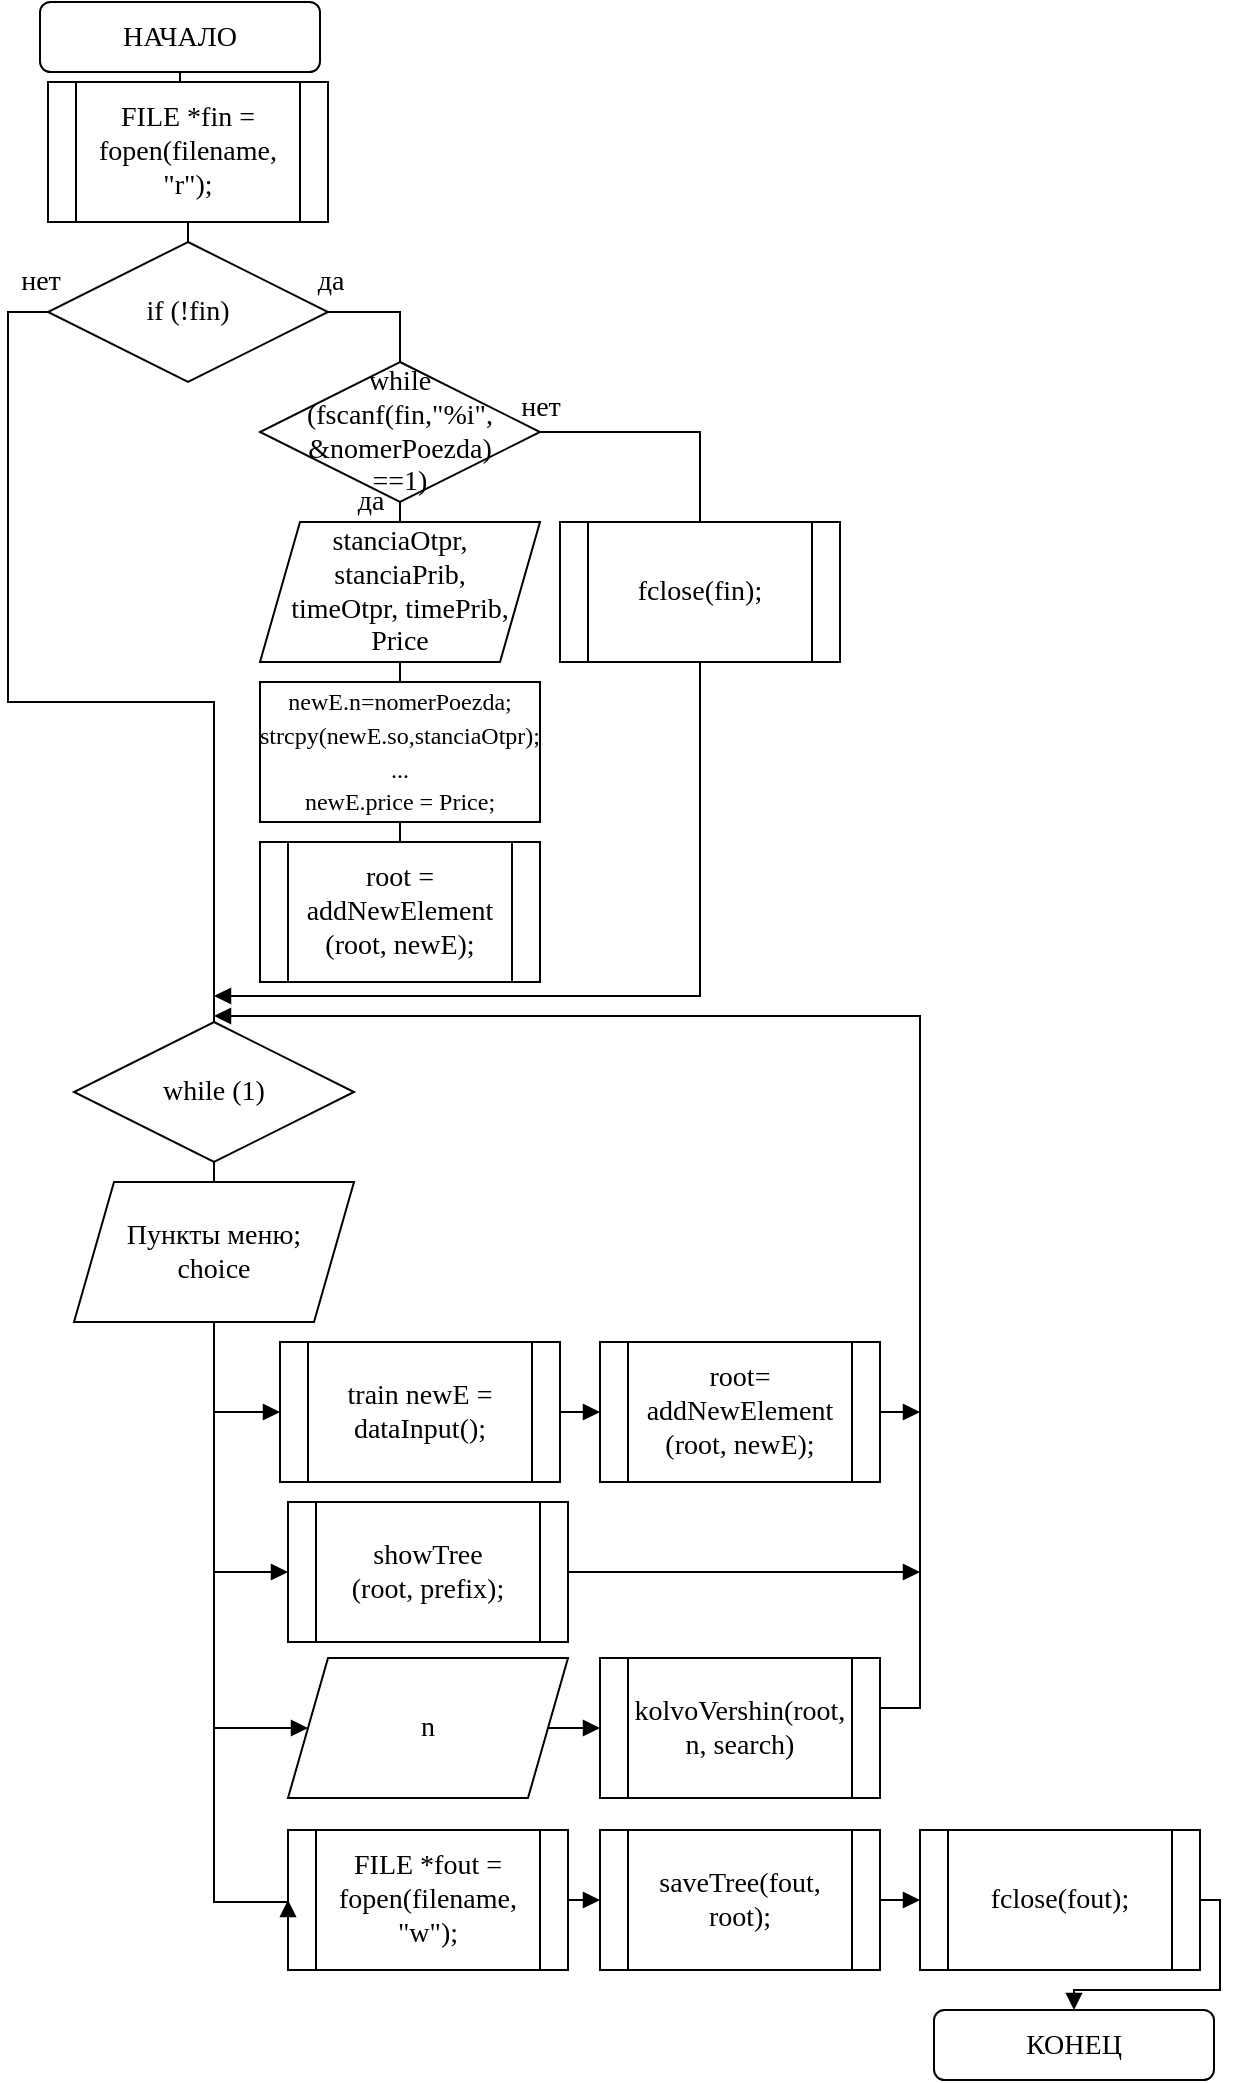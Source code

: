 <mxfile version="13.9.9" type="device" pages="6"><diagram id="_Uew57KhF8f0ZgPh-qmK" name="main"><mxGraphModel dx="966" dy="1267" grid="1" gridSize="10" guides="1" tooltips="1" connect="1" arrows="1" fold="1" page="1" pageScale="1" pageWidth="827" pageHeight="1169" math="0" shadow="0"><root><mxCell id="0"/><mxCell id="1" parent="0"/><mxCell id="KPZBaIItF2tod3OMDit7-35" style="edgeStyle=orthogonalEdgeStyle;rounded=0;orthogonalLoop=1;jettySize=auto;html=1;exitX=0.5;exitY=1;exitDx=0;exitDy=0;endArrow=none;endFill=0;" edge="1" parent="1" source="KPZBaIItF2tod3OMDit7-2" target="KPZBaIItF2tod3OMDit7-34"><mxGeometry relative="1" as="geometry"/></mxCell><mxCell id="KPZBaIItF2tod3OMDit7-2" value="&lt;span style=&quot;font-family: &amp;#34;times new roman&amp;#34; ; font-size: 14px&quot;&gt;НАЧАЛО&lt;/span&gt;" style="rounded=1;whiteSpace=wrap;html=1;" vertex="1" parent="1"><mxGeometry x="200" y="10" width="140" height="35" as="geometry"/></mxCell><mxCell id="KPZBaIItF2tod3OMDit7-3" style="edgeStyle=orthogonalEdgeStyle;rounded=0;orthogonalLoop=1;jettySize=auto;html=1;exitX=0.5;exitY=1;exitDx=0;exitDy=0;entryX=0.5;entryY=0;entryDx=0;entryDy=0;endArrow=none;endFill=0;" edge="1" parent="1" source="KPZBaIItF2tod3OMDit7-4" target="KPZBaIItF2tod3OMDit7-6"><mxGeometry relative="1" as="geometry"/></mxCell><mxCell id="KPZBaIItF2tod3OMDit7-4" value="while (1)" style="rhombus;whiteSpace=wrap;html=1;strokeWidth=1;fontFamily=Times New Roman;fontSize=14;" vertex="1" parent="1"><mxGeometry x="217" y="520" width="140" height="70" as="geometry"/></mxCell><mxCell id="KPZBaIItF2tod3OMDit7-5" style="edgeStyle=orthogonalEdgeStyle;rounded=0;orthogonalLoop=1;jettySize=auto;html=1;exitX=0.5;exitY=1;exitDx=0;exitDy=0;endArrow=none;endFill=0;" edge="1" parent="1" source="KPZBaIItF2tod3OMDit7-6"><mxGeometry relative="1" as="geometry"><mxPoint x="287" y="951" as="targetPoint"/></mxGeometry></mxCell><mxCell id="KPZBaIItF2tod3OMDit7-6" value="Пункты меню;&lt;br&gt;choice" style="shape=parallelogram;perimeter=parallelogramPerimeter;whiteSpace=wrap;html=1;fixedSize=1;strokeWidth=1;fontFamily=Times New Roman;fontSize=14;" vertex="1" parent="1"><mxGeometry x="217" y="600" width="140" height="70" as="geometry"/></mxCell><mxCell id="KPZBaIItF2tod3OMDit7-7" style="edgeStyle=orthogonalEdgeStyle;rounded=0;orthogonalLoop=1;jettySize=auto;html=1;exitX=0;exitY=0.5;exitDx=0;exitDy=0;endArrow=none;endFill=0;startArrow=block;startFill=1;" edge="1" parent="1" source="KPZBaIItF2tod3OMDit7-9"><mxGeometry relative="1" as="geometry"><mxPoint x="287" y="705" as="targetPoint"/><Array as="points"><mxPoint x="287" y="715"/></Array></mxGeometry></mxCell><mxCell id="KPZBaIItF2tod3OMDit7-78" style="edgeStyle=orthogonalEdgeStyle;rounded=0;orthogonalLoop=1;jettySize=auto;html=1;exitX=1;exitY=0.5;exitDx=0;exitDy=0;endArrow=block;endFill=1;" edge="1" parent="1" source="KPZBaIItF2tod3OMDit7-9"><mxGeometry relative="1" as="geometry"><mxPoint x="480" y="714.857" as="targetPoint"/></mxGeometry></mxCell><mxCell id="KPZBaIItF2tod3OMDit7-9" value="train newE = dataInput();" style="shape=process;whiteSpace=wrap;html=1;backgroundOutline=1;strokeWidth=1;fontFamily=Times New Roman;fontSize=14;" vertex="1" parent="1"><mxGeometry x="320.0" y="680" width="140" height="70" as="geometry"/></mxCell><mxCell id="KPZBaIItF2tod3OMDit7-10" style="edgeStyle=orthogonalEdgeStyle;rounded=0;orthogonalLoop=1;jettySize=auto;html=1;exitX=0;exitY=0.5;exitDx=0;exitDy=0;startArrow=block;startFill=1;endArrow=none;endFill=0;" edge="1" parent="1" source="KPZBaIItF2tod3OMDit7-12"><mxGeometry relative="1" as="geometry"><mxPoint x="287" y="785" as="targetPoint"/></mxGeometry></mxCell><mxCell id="KPZBaIItF2tod3OMDit7-91" style="edgeStyle=orthogonalEdgeStyle;rounded=0;orthogonalLoop=1;jettySize=auto;html=1;exitX=1;exitY=0.5;exitDx=0;exitDy=0;endArrow=block;endFill=1;" edge="1" parent="1" source="KPZBaIItF2tod3OMDit7-12"><mxGeometry relative="1" as="geometry"><mxPoint x="640" y="795" as="targetPoint"/></mxGeometry></mxCell><mxCell id="KPZBaIItF2tod3OMDit7-12" value="showTree&lt;br&gt;(root, prefix);" style="shape=process;whiteSpace=wrap;html=1;backgroundOutline=1;strokeWidth=1;fontFamily=Times New Roman;fontSize=14;" vertex="1" parent="1"><mxGeometry x="324.0" y="760" width="140" height="70" as="geometry"/></mxCell><mxCell id="KPZBaIItF2tod3OMDit7-90" style="edgeStyle=orthogonalEdgeStyle;rounded=0;orthogonalLoop=1;jettySize=auto;html=1;exitX=1;exitY=0.5;exitDx=0;exitDy=0;endArrow=block;endFill=1;" edge="1" parent="1" source="KPZBaIItF2tod3OMDit7-15"><mxGeometry relative="1" as="geometry"><mxPoint x="287" y="517" as="targetPoint"/><Array as="points"><mxPoint x="620" y="863"/><mxPoint x="640" y="863"/><mxPoint x="640" y="517"/></Array></mxGeometry></mxCell><mxCell id="KPZBaIItF2tod3OMDit7-15" value="kolvoVershin(root, n, search)" style="shape=process;whiteSpace=wrap;html=1;backgroundOutline=1;strokeWidth=1;fontFamily=Times New Roman;fontSize=14;" vertex="1" parent="1"><mxGeometry x="480.0" y="838" width="140" height="70" as="geometry"/></mxCell><mxCell id="KPZBaIItF2tod3OMDit7-85" style="edgeStyle=orthogonalEdgeStyle;rounded=0;orthogonalLoop=1;jettySize=auto;html=1;exitX=1;exitY=0.5;exitDx=0;exitDy=0;entryX=0;entryY=0.5;entryDx=0;entryDy=0;endArrow=block;endFill=1;" edge="1" parent="1" source="KPZBaIItF2tod3OMDit7-32" target="KPZBaIItF2tod3OMDit7-84"><mxGeometry relative="1" as="geometry"/></mxCell><mxCell id="KPZBaIItF2tod3OMDit7-32" value="FILE *fout = fopen(filename, &quot;w&quot;);" style="shape=process;whiteSpace=wrap;html=1;backgroundOutline=1;strokeWidth=1;fontFamily=Times New Roman;fontSize=14;" vertex="1" parent="1"><mxGeometry x="324.0" y="924" width="140" height="70" as="geometry"/></mxCell><mxCell id="KPZBaIItF2tod3OMDit7-33" style="edgeStyle=orthogonalEdgeStyle;rounded=0;orthogonalLoop=1;jettySize=auto;html=1;exitX=0;exitY=0.5;exitDx=0;exitDy=0;endArrow=none;endFill=0;startArrow=block;startFill=1;" edge="1" parent="1" source="KPZBaIItF2tod3OMDit7-32"><mxGeometry relative="1" as="geometry"><mxPoint x="287" y="946.75" as="targetPoint"/><mxPoint x="361" y="951.25" as="sourcePoint"/><Array as="points"><mxPoint x="324" y="960"/><mxPoint x="287" y="960"/></Array></mxGeometry></mxCell><mxCell id="KPZBaIItF2tod3OMDit7-37" style="edgeStyle=orthogonalEdgeStyle;rounded=0;orthogonalLoop=1;jettySize=auto;html=1;exitX=0.5;exitY=1;exitDx=0;exitDy=0;entryX=0.5;entryY=0;entryDx=0;entryDy=0;endArrow=none;endFill=0;" edge="1" parent="1" source="KPZBaIItF2tod3OMDit7-34" target="KPZBaIItF2tod3OMDit7-36"><mxGeometry relative="1" as="geometry"/></mxCell><mxCell id="KPZBaIItF2tod3OMDit7-34" value="FILE *fin = fopen(filename, &quot;r&quot;);" style="shape=process;whiteSpace=wrap;html=1;backgroundOutline=1;strokeWidth=1;fontFamily=Times New Roman;fontSize=14;" vertex="1" parent="1"><mxGeometry x="204.0" y="50" width="140" height="70" as="geometry"/></mxCell><mxCell id="KPZBaIItF2tod3OMDit7-65" style="edgeStyle=orthogonalEdgeStyle;rounded=0;orthogonalLoop=1;jettySize=auto;html=1;exitX=1;exitY=0.5;exitDx=0;exitDy=0;entryX=0.5;entryY=0;entryDx=0;entryDy=0;endArrow=none;endFill=0;" edge="1" parent="1" source="KPZBaIItF2tod3OMDit7-36" target="KPZBaIItF2tod3OMDit7-42"><mxGeometry relative="1" as="geometry"/></mxCell><mxCell id="KPZBaIItF2tod3OMDit7-68" style="edgeStyle=orthogonalEdgeStyle;rounded=0;orthogonalLoop=1;jettySize=auto;html=1;exitX=0;exitY=0.5;exitDx=0;exitDy=0;endArrow=none;endFill=0;entryX=0.5;entryY=0;entryDx=0;entryDy=0;" edge="1" parent="1" source="KPZBaIItF2tod3OMDit7-36" target="KPZBaIItF2tod3OMDit7-4"><mxGeometry relative="1" as="geometry"><mxPoint x="290" y="240" as="targetPoint"/></mxGeometry></mxCell><mxCell id="KPZBaIItF2tod3OMDit7-36" value="if (!fin)" style="rhombus;whiteSpace=wrap;html=1;strokeWidth=1;fontFamily=Times New Roman;fontSize=14;" vertex="1" parent="1"><mxGeometry x="204" y="130" width="140" height="70" as="geometry"/></mxCell><mxCell id="KPZBaIItF2tod3OMDit7-40" style="edgeStyle=orthogonalEdgeStyle;rounded=0;orthogonalLoop=1;jettySize=auto;html=1;exitX=0.5;exitY=1;exitDx=0;exitDy=0;entryX=0.5;entryY=0;entryDx=0;entryDy=0;endArrow=none;endFill=0;" edge="1" parent="1" source="KPZBaIItF2tod3OMDit7-42" target="KPZBaIItF2tod3OMDit7-44"><mxGeometry relative="1" as="geometry"/></mxCell><mxCell id="KPZBaIItF2tod3OMDit7-41" style="edgeStyle=orthogonalEdgeStyle;rounded=0;orthogonalLoop=1;jettySize=auto;html=1;exitX=1;exitY=0.5;exitDx=0;exitDy=0;entryX=0.5;entryY=0;entryDx=0;entryDy=0;endArrow=none;endFill=0;" edge="1" parent="1" source="KPZBaIItF2tod3OMDit7-42" target="KPZBaIItF2tod3OMDit7-48"><mxGeometry relative="1" as="geometry"/></mxCell><mxCell id="KPZBaIItF2tod3OMDit7-42" value="while&lt;br&gt;(fscanf(fin,&quot;%i&quot;,&lt;br&gt;&amp;amp;nomerPoezda)&lt;br&gt;==1)" style="rhombus;whiteSpace=wrap;html=1;strokeWidth=1;fontFamily=Times New Roman;fontSize=14;" vertex="1" parent="1"><mxGeometry x="310" y="190" width="140" height="70" as="geometry"/></mxCell><mxCell id="KPZBaIItF2tod3OMDit7-63" style="edgeStyle=orthogonalEdgeStyle;rounded=0;orthogonalLoop=1;jettySize=auto;html=1;exitX=0.5;exitY=1;exitDx=0;exitDy=0;entryX=0.5;entryY=0;entryDx=0;entryDy=0;endArrow=none;endFill=0;" edge="1" parent="1" source="KPZBaIItF2tod3OMDit7-44" target="KPZBaIItF2tod3OMDit7-62"><mxGeometry relative="1" as="geometry"/></mxCell><mxCell id="KPZBaIItF2tod3OMDit7-44" value="stanciaOtpr,&lt;br&gt;stanciaPrib,&lt;br&gt;timeOtpr,&amp;nbsp;timePrib,&lt;br&gt;Price" style="shape=parallelogram;perimeter=parallelogramPerimeter;whiteSpace=wrap;html=1;fixedSize=1;strokeWidth=1;fontFamily=Times New Roman;fontSize=14;" vertex="1" parent="1"><mxGeometry x="310" y="270" width="140" height="70" as="geometry"/></mxCell><mxCell id="KPZBaIItF2tod3OMDit7-45" value="да" style="text;html=1;align=center;verticalAlign=middle;resizable=0;points=[];autosize=1;fontSize=14;fontFamily=Times New Roman;" vertex="1" parent="1"><mxGeometry x="350" y="250" width="30" height="20" as="geometry"/></mxCell><mxCell id="KPZBaIItF2tod3OMDit7-46" value="нет" style="text;html=1;align=center;verticalAlign=middle;resizable=0;points=[];autosize=1;fontSize=14;fontFamily=Times New Roman;" vertex="1" parent="1"><mxGeometry x="430" y="203" width="40" height="20" as="geometry"/></mxCell><mxCell id="KPZBaIItF2tod3OMDit7-93" style="edgeStyle=orthogonalEdgeStyle;rounded=0;orthogonalLoop=1;jettySize=auto;html=1;exitX=0.5;exitY=1;exitDx=0;exitDy=0;endArrow=block;endFill=1;" edge="1" parent="1" source="KPZBaIItF2tod3OMDit7-48"><mxGeometry relative="1" as="geometry"><mxPoint x="287" y="507" as="targetPoint"/><Array as="points"><mxPoint x="530" y="507"/></Array></mxGeometry></mxCell><mxCell id="KPZBaIItF2tod3OMDit7-48" value="fclose(fin);" style="shape=process;whiteSpace=wrap;html=1;backgroundOutline=1;strokeWidth=1;fontFamily=Times New Roman;fontSize=14;" vertex="1" parent="1"><mxGeometry x="460.0" y="270" width="140" height="70" as="geometry"/></mxCell><mxCell id="KPZBaIItF2tod3OMDit7-50" value="root = addNewElement&lt;br&gt;(root, newE);" style="shape=process;whiteSpace=wrap;html=1;backgroundOutline=1;strokeWidth=1;fontFamily=Times New Roman;fontSize=14;" vertex="1" parent="1"><mxGeometry x="310.0" y="430" width="140" height="70" as="geometry"/></mxCell><mxCell id="KPZBaIItF2tod3OMDit7-64" style="edgeStyle=orthogonalEdgeStyle;rounded=0;orthogonalLoop=1;jettySize=auto;html=1;exitX=0.5;exitY=1;exitDx=0;exitDy=0;entryX=0.5;entryY=0;entryDx=0;entryDy=0;endArrow=none;endFill=0;" edge="1" parent="1" source="KPZBaIItF2tod3OMDit7-62" target="KPZBaIItF2tod3OMDit7-50"><mxGeometry relative="1" as="geometry"/></mxCell><mxCell id="KPZBaIItF2tod3OMDit7-62" value="&lt;font style=&quot;font-size: 12px&quot;&gt;newE.n=nomerPoezda;&lt;br&gt;strcpy(newE.so,stanciaOtpr);&lt;br&gt;...&lt;br&gt;newE.price = Price;&lt;/font&gt;" style="rounded=0;whiteSpace=wrap;html=1;strokeWidth=1;fontFamily=Times New Roman;fontSize=14;" vertex="1" parent="1"><mxGeometry x="310" y="350" width="140" height="70" as="geometry"/></mxCell><mxCell id="KPZBaIItF2tod3OMDit7-66" value="да" style="text;html=1;align=center;verticalAlign=middle;resizable=0;points=[];autosize=1;fontSize=14;fontFamily=Times New Roman;" vertex="1" parent="1"><mxGeometry x="330" y="140" width="30" height="20" as="geometry"/></mxCell><mxCell id="KPZBaIItF2tod3OMDit7-67" value="нет" style="text;html=1;align=center;verticalAlign=middle;resizable=0;points=[];autosize=1;fontSize=14;fontFamily=Times New Roman;" vertex="1" parent="1"><mxGeometry x="180" y="140" width="40" height="20" as="geometry"/></mxCell><mxCell id="KPZBaIItF2tod3OMDit7-92" style="edgeStyle=orthogonalEdgeStyle;rounded=0;orthogonalLoop=1;jettySize=auto;html=1;exitX=1;exitY=0.5;exitDx=0;exitDy=0;endArrow=block;endFill=1;" edge="1" parent="1" source="KPZBaIItF2tod3OMDit7-71"><mxGeometry relative="1" as="geometry"><mxPoint x="640" y="715" as="targetPoint"/></mxGeometry></mxCell><mxCell id="KPZBaIItF2tod3OMDit7-71" value="root=&lt;br&gt;addNewElement&lt;br&gt;(root, newE);" style="shape=process;whiteSpace=wrap;html=1;backgroundOutline=1;strokeWidth=1;fontFamily=Times New Roman;fontSize=14;" vertex="1" parent="1"><mxGeometry x="480.0" y="680" width="140" height="70" as="geometry"/></mxCell><mxCell id="KPZBaIItF2tod3OMDit7-81" value="n" style="shape=parallelogram;perimeter=parallelogramPerimeter;whiteSpace=wrap;html=1;fixedSize=1;strokeWidth=1;fontFamily=Times New Roman;fontSize=14;" vertex="1" parent="1"><mxGeometry x="324" y="838" width="140" height="70" as="geometry"/></mxCell><mxCell id="KPZBaIItF2tod3OMDit7-82" style="edgeStyle=orthogonalEdgeStyle;rounded=0;orthogonalLoop=1;jettySize=auto;html=1;exitX=0;exitY=0.5;exitDx=0;exitDy=0;startArrow=block;startFill=1;endArrow=none;endFill=0;" edge="1" parent="1" source="KPZBaIItF2tod3OMDit7-81"><mxGeometry relative="1" as="geometry"><mxPoint x="287" y="862.8" as="targetPoint"/><mxPoint x="361.0" y="862.8" as="sourcePoint"/><Array as="points"><mxPoint x="287" y="873"/></Array></mxGeometry></mxCell><mxCell id="KPZBaIItF2tod3OMDit7-83" style="edgeStyle=orthogonalEdgeStyle;rounded=0;orthogonalLoop=1;jettySize=auto;html=1;exitX=0;exitY=0.5;exitDx=0;exitDy=0;startArrow=block;startFill=1;endArrow=none;endFill=0;entryX=1;entryY=0.5;entryDx=0;entryDy=0;" edge="1" parent="1" source="KPZBaIItF2tod3OMDit7-15" target="KPZBaIItF2tod3OMDit7-81"><mxGeometry relative="1" as="geometry"><mxPoint x="460" y="872.71" as="targetPoint"/><mxPoint x="534.0" y="872.71" as="sourcePoint"/></mxGeometry></mxCell><mxCell id="KPZBaIItF2tod3OMDit7-87" style="edgeStyle=orthogonalEdgeStyle;rounded=0;orthogonalLoop=1;jettySize=auto;html=1;exitX=1;exitY=0.5;exitDx=0;exitDy=0;entryX=0;entryY=0.5;entryDx=0;entryDy=0;endArrow=block;endFill=1;" edge="1" parent="1" source="KPZBaIItF2tod3OMDit7-84" target="KPZBaIItF2tod3OMDit7-86"><mxGeometry relative="1" as="geometry"/></mxCell><mxCell id="KPZBaIItF2tod3OMDit7-84" value="saveTree(fout, root);" style="shape=process;whiteSpace=wrap;html=1;backgroundOutline=1;strokeWidth=1;fontFamily=Times New Roman;fontSize=14;" vertex="1" parent="1"><mxGeometry x="480.0" y="924" width="140" height="70" as="geometry"/></mxCell><mxCell id="KPZBaIItF2tod3OMDit7-89" style="edgeStyle=orthogonalEdgeStyle;rounded=0;orthogonalLoop=1;jettySize=auto;html=1;exitX=1;exitY=0.5;exitDx=0;exitDy=0;endArrow=block;endFill=1;" edge="1" parent="1" source="KPZBaIItF2tod3OMDit7-86" target="KPZBaIItF2tod3OMDit7-88"><mxGeometry relative="1" as="geometry"><Array as="points"><mxPoint x="790" y="959"/><mxPoint x="790" y="1004"/><mxPoint x="717" y="1004"/></Array></mxGeometry></mxCell><mxCell id="KPZBaIItF2tod3OMDit7-86" value="fclose(fout);" style="shape=process;whiteSpace=wrap;html=1;backgroundOutline=1;strokeWidth=1;fontFamily=Times New Roman;fontSize=14;" vertex="1" parent="1"><mxGeometry x="640.0" y="924" width="140" height="70" as="geometry"/></mxCell><mxCell id="KPZBaIItF2tod3OMDit7-88" value="&lt;span style=&quot;font-family: &amp;#34;times new roman&amp;#34; ; font-size: 14px&quot;&gt;КОНЕЦ&lt;/span&gt;" style="rounded=1;whiteSpace=wrap;html=1;" vertex="1" parent="1"><mxGeometry x="647" y="1014" width="140" height="35" as="geometry"/></mxCell></root></mxGraphModel></diagram><diagram id="_4DoQEMQ_WFlpxP3VRjR" name="добавить элемент в дерево"><mxGraphModel dx="563" dy="739" grid="1" gridSize="10" guides="1" tooltips="1" connect="1" arrows="1" fold="1" page="1" pageScale="1" pageWidth="827" pageHeight="1169" math="0" shadow="0"><root><mxCell id="HNj3pQ-sLGwfwLNGh9tL-0"/><mxCell id="HNj3pQ-sLGwfwLNGh9tL-1" parent="HNj3pQ-sLGwfwLNGh9tL-0"/><mxCell id="HNj3pQ-sLGwfwLNGh9tL-7" style="edgeStyle=orthogonalEdgeStyle;rounded=0;orthogonalLoop=1;jettySize=auto;html=1;exitX=0.5;exitY=1;exitDx=0;exitDy=0;entryX=0.5;entryY=0;entryDx=0;entryDy=0;endArrow=none;endFill=0;" edge="1" parent="HNj3pQ-sLGwfwLNGh9tL-1" source="HNj3pQ-sLGwfwLNGh9tL-2" target="HNj3pQ-sLGwfwLNGh9tL-4"><mxGeometry relative="1" as="geometry"/></mxCell><mxCell id="HNj3pQ-sLGwfwLNGh9tL-2" value="&lt;span style=&quot;font-family: &amp;#34;times new roman&amp;#34; ; font-size: 14px&quot;&gt;НАЧАЛО&lt;br&gt;&lt;/span&gt;&lt;font face=&quot;times new roman&quot;&gt;&lt;span style=&quot;font-size: 14px&quot;&gt;addNewElement&lt;/span&gt;&lt;/font&gt;" style="rounded=1;whiteSpace=wrap;html=1;" vertex="1" parent="HNj3pQ-sLGwfwLNGh9tL-1"><mxGeometry x="140" y="150" width="140" height="35" as="geometry"/></mxCell><mxCell id="HNj3pQ-sLGwfwLNGh9tL-3" value="&lt;span style=&quot;font-family: &amp;#34;times new roman&amp;#34; ; font-size: 14px&quot;&gt;КОНЕЦ&lt;br&gt;&lt;/span&gt;&lt;font face=&quot;times new roman&quot;&gt;&lt;span style=&quot;font-size: 14px&quot;&gt;addNewElement&lt;/span&gt;&lt;/font&gt;" style="rounded=1;whiteSpace=wrap;html=1;" vertex="1" parent="HNj3pQ-sLGwfwLNGh9tL-1"><mxGeometry x="20" y="430" width="140" height="35" as="geometry"/></mxCell><mxCell id="HNj3pQ-sLGwfwLNGh9tL-6" style="edgeStyle=orthogonalEdgeStyle;rounded=0;orthogonalLoop=1;jettySize=auto;html=1;exitX=0;exitY=0.5;exitDx=0;exitDy=0;entryX=0.5;entryY=0;entryDx=0;entryDy=0;endArrow=none;endFill=0;" edge="1" parent="HNj3pQ-sLGwfwLNGh9tL-1" source="HNj3pQ-sLGwfwLNGh9tL-4" target="HNj3pQ-sLGwfwLNGh9tL-5"><mxGeometry relative="1" as="geometry"/></mxCell><mxCell id="HNj3pQ-sLGwfwLNGh9tL-14" style="edgeStyle=orthogonalEdgeStyle;rounded=0;orthogonalLoop=1;jettySize=auto;html=1;exitX=1;exitY=0.5;exitDx=0;exitDy=0;entryX=0.5;entryY=0;entryDx=0;entryDy=0;endArrow=none;endFill=0;" edge="1" parent="HNj3pQ-sLGwfwLNGh9tL-1" source="HNj3pQ-sLGwfwLNGh9tL-4" target="HNj3pQ-sLGwfwLNGh9tL-13"><mxGeometry relative="1" as="geometry"/></mxCell><mxCell id="HNj3pQ-sLGwfwLNGh9tL-4" value="if(!root)" style="rhombus;whiteSpace=wrap;html=1;strokeWidth=1;fontFamily=Times New Roman;fontSize=14;" vertex="1" parent="HNj3pQ-sLGwfwLNGh9tL-1"><mxGeometry x="140" y="190" width="140" height="70" as="geometry"/></mxCell><mxCell id="HNj3pQ-sLGwfwLNGh9tL-9" style="edgeStyle=orthogonalEdgeStyle;rounded=0;orthogonalLoop=1;jettySize=auto;html=1;exitX=0.5;exitY=1;exitDx=0;exitDy=0;entryX=0.5;entryY=0;entryDx=0;entryDy=0;endArrow=none;endFill=0;" edge="1" parent="HNj3pQ-sLGwfwLNGh9tL-1" source="HNj3pQ-sLGwfwLNGh9tL-5" target="HNj3pQ-sLGwfwLNGh9tL-8"><mxGeometry relative="1" as="geometry"/></mxCell><mxCell id="HNj3pQ-sLGwfwLNGh9tL-5" value="root = (Timet*)&lt;br&gt;malloc&lt;br&gt;(sizeof(Timet));" style="shape=process;whiteSpace=wrap;html=1;backgroundOutline=1;strokeWidth=1;fontFamily=Times New Roman;fontSize=14;" vertex="1" parent="HNj3pQ-sLGwfwLNGh9tL-1"><mxGeometry x="20.0" y="250" width="140" height="70" as="geometry"/></mxCell><mxCell id="HNj3pQ-sLGwfwLNGh9tL-10" style="edgeStyle=orthogonalEdgeStyle;rounded=0;orthogonalLoop=1;jettySize=auto;html=1;exitX=0.5;exitY=1;exitDx=0;exitDy=0;entryX=0.5;entryY=0;entryDx=0;entryDy=0;endArrow=none;endFill=0;" edge="1" parent="HNj3pQ-sLGwfwLNGh9tL-1" source="HNj3pQ-sLGwfwLNGh9tL-8" target="HNj3pQ-sLGwfwLNGh9tL-3"><mxGeometry relative="1" as="geometry"/></mxCell><mxCell id="HNj3pQ-sLGwfwLNGh9tL-8" value="&lt;div&gt;root-&amp;gt;data = newE;&lt;/div&gt;&lt;div&gt;&lt;span&gt;root-&amp;gt;left = root-&amp;gt;right = NULL;&lt;/span&gt;&lt;/div&gt;" style="rounded=0;whiteSpace=wrap;html=1;strokeWidth=1;fontFamily=Times New Roman;fontSize=14;" vertex="1" parent="HNj3pQ-sLGwfwLNGh9tL-1"><mxGeometry x="20" y="330" width="140" height="70" as="geometry"/></mxCell><mxCell id="HNj3pQ-sLGwfwLNGh9tL-11" value="да" style="text;html=1;align=center;verticalAlign=middle;resizable=0;points=[];autosize=1;fontSize=14;fontFamily=Times New Roman;" vertex="1" parent="HNj3pQ-sLGwfwLNGh9tL-1"><mxGeometry x="120" y="200" width="30" height="20" as="geometry"/></mxCell><mxCell id="HNj3pQ-sLGwfwLNGh9tL-12" value="нет" style="text;html=1;align=center;verticalAlign=middle;resizable=0;points=[];autosize=1;fontSize=14;fontFamily=Times New Roman;" vertex="1" parent="HNj3pQ-sLGwfwLNGh9tL-1"><mxGeometry x="260" y="200" width="40" height="20" as="geometry"/></mxCell><mxCell id="HNj3pQ-sLGwfwLNGh9tL-20" style="edgeStyle=orthogonalEdgeStyle;rounded=0;orthogonalLoop=1;jettySize=auto;html=1;exitX=1;exitY=0.5;exitDx=0;exitDy=0;entryX=0.5;entryY=0;entryDx=0;entryDy=0;endArrow=none;endFill=0;" edge="1" parent="HNj3pQ-sLGwfwLNGh9tL-1" source="HNj3pQ-sLGwfwLNGh9tL-13" target="HNj3pQ-sLGwfwLNGh9tL-19"><mxGeometry relative="1" as="geometry"/></mxCell><mxCell id="HNj3pQ-sLGwfwLNGh9tL-21" style="edgeStyle=orthogonalEdgeStyle;rounded=0;orthogonalLoop=1;jettySize=auto;html=1;exitX=0;exitY=0.5;exitDx=0;exitDy=0;entryX=0.5;entryY=0;entryDx=0;entryDy=0;endArrow=none;endFill=0;" edge="1" parent="HNj3pQ-sLGwfwLNGh9tL-1" source="HNj3pQ-sLGwfwLNGh9tL-13" target="HNj3pQ-sLGwfwLNGh9tL-15"><mxGeometry relative="1" as="geometry"/></mxCell><mxCell id="HNj3pQ-sLGwfwLNGh9tL-13" value="if (root-&amp;gt;data.n &lt;br&gt;&amp;gt; newE.n)" style="rhombus;whiteSpace=wrap;html=1;strokeWidth=1;fontFamily=Times New Roman;fontSize=14;" vertex="1" parent="HNj3pQ-sLGwfwLNGh9tL-1"><mxGeometry x="260" y="260" width="140" height="70" as="geometry"/></mxCell><mxCell id="HNj3pQ-sLGwfwLNGh9tL-24" style="edgeStyle=orthogonalEdgeStyle;rounded=0;orthogonalLoop=1;jettySize=auto;html=1;exitX=0.5;exitY=1;exitDx=0;exitDy=0;endArrow=none;endFill=0;" edge="1" parent="HNj3pQ-sLGwfwLNGh9tL-1" source="HNj3pQ-sLGwfwLNGh9tL-15"><mxGeometry relative="1" as="geometry"><mxPoint x="240.333" y="420" as="targetPoint"/></mxGeometry></mxCell><mxCell id="HNj3pQ-sLGwfwLNGh9tL-15" value="root-&amp;gt;left = addNewElement&lt;br&gt;(root-&amp;gt;left, newE);" style="shape=process;whiteSpace=wrap;html=1;backgroundOutline=1;strokeWidth=1;fontFamily=Times New Roman;fontSize=14;" vertex="1" parent="HNj3pQ-sLGwfwLNGh9tL-1"><mxGeometry x="170.0" y="330" width="140" height="70" as="geometry"/></mxCell><mxCell id="HNj3pQ-sLGwfwLNGh9tL-17" value="да" style="text;html=1;align=center;verticalAlign=middle;resizable=0;points=[];autosize=1;fontSize=14;fontFamily=Times New Roman;" vertex="1" parent="HNj3pQ-sLGwfwLNGh9tL-1"><mxGeometry x="250" y="270" width="30" height="20" as="geometry"/></mxCell><mxCell id="HNj3pQ-sLGwfwLNGh9tL-18" value="нет" style="text;html=1;align=center;verticalAlign=middle;resizable=0;points=[];autosize=1;fontSize=14;fontFamily=Times New Roman;" vertex="1" parent="HNj3pQ-sLGwfwLNGh9tL-1"><mxGeometry x="374" y="270" width="40" height="20" as="geometry"/></mxCell><mxCell id="HNj3pQ-sLGwfwLNGh9tL-23" style="edgeStyle=orthogonalEdgeStyle;rounded=0;orthogonalLoop=1;jettySize=auto;html=1;exitX=0.5;exitY=1;exitDx=0;exitDy=0;endArrow=block;endFill=1;" edge="1" parent="HNj3pQ-sLGwfwLNGh9tL-1" source="HNj3pQ-sLGwfwLNGh9tL-19"><mxGeometry relative="1" as="geometry"><mxPoint x="90" y="420" as="targetPoint"/><Array as="points"><mxPoint x="420" y="420"/></Array></mxGeometry></mxCell><mxCell id="HNj3pQ-sLGwfwLNGh9tL-19" value="root-&amp;gt;right = addNewElement&lt;br&gt;(root-&amp;gt;right, newE);" style="shape=process;whiteSpace=wrap;html=1;backgroundOutline=1;strokeWidth=1;fontFamily=Times New Roman;fontSize=14;" vertex="1" parent="HNj3pQ-sLGwfwLNGh9tL-1"><mxGeometry x="350.0" y="330" width="140" height="70" as="geometry"/></mxCell></root></mxGraphModel></diagram><diagram id="QgWEktt5ZObEWtlBsXjc" name="показать деревол"><mxGraphModel dx="676" dy="887" grid="1" gridSize="10" guides="1" tooltips="1" connect="1" arrows="1" fold="1" page="1" pageScale="1" pageWidth="827" pageHeight="1169" math="0" shadow="0"><root><mxCell id="JIAmgWZobxfVsxDcvscS-0"/><mxCell id="JIAmgWZobxfVsxDcvscS-1" parent="JIAmgWZobxfVsxDcvscS-0"/><mxCell id="JIAmgWZobxfVsxDcvscS-2" value="&lt;span style=&quot;font-family: &amp;#34;times new roman&amp;#34; ; font-size: 14px&quot;&gt;КОНЕЦ&lt;br&gt;&lt;/span&gt;&lt;font face=&quot;times new roman&quot;&gt;&lt;span style=&quot;font-size: 14px&quot;&gt;showTree&lt;/span&gt;&lt;/font&gt;" style="rounded=1;whiteSpace=wrap;html=1;" vertex="1" parent="JIAmgWZobxfVsxDcvscS-1"><mxGeometry x="190" y="490" width="140" height="35" as="geometry"/></mxCell><mxCell id="JIAmgWZobxfVsxDcvscS-6" style="edgeStyle=orthogonalEdgeStyle;rounded=0;orthogonalLoop=1;jettySize=auto;html=1;exitX=0.5;exitY=1;exitDx=0;exitDy=0;entryX=0.5;entryY=0;entryDx=0;entryDy=0;endArrow=none;endFill=0;" edge="1" parent="JIAmgWZobxfVsxDcvscS-1" source="JIAmgWZobxfVsxDcvscS-3" target="JIAmgWZobxfVsxDcvscS-5"><mxGeometry relative="1" as="geometry"/></mxCell><mxCell id="JIAmgWZobxfVsxDcvscS-3" value="&lt;span style=&quot;font-family: &amp;#34;times new roman&amp;#34; ; font-size: 14px&quot;&gt;НАЧАЛО&lt;br&gt;&lt;/span&gt;&lt;font face=&quot;times new roman&quot;&gt;&lt;span style=&quot;font-size: 14px&quot;&gt;showTree&lt;/span&gt;&lt;/font&gt;" style="rounded=1;whiteSpace=wrap;html=1;" vertex="1" parent="JIAmgWZobxfVsxDcvscS-1"><mxGeometry x="190" y="120" width="140" height="35" as="geometry"/></mxCell><mxCell id="JIAmgWZobxfVsxDcvscS-9" style="edgeStyle=orthogonalEdgeStyle;rounded=0;orthogonalLoop=1;jettySize=auto;html=1;exitX=0.5;exitY=1;exitDx=0;exitDy=0;endArrow=none;endFill=0;" edge="1" parent="JIAmgWZobxfVsxDcvscS-1" source="JIAmgWZobxfVsxDcvscS-4" target="JIAmgWZobxfVsxDcvscS-8"><mxGeometry relative="1" as="geometry"/></mxCell><mxCell id="JIAmgWZobxfVsxDcvscS-4" value="showTree(root&lt;br&gt;-&amp;gt;right, prefix);" style="shape=process;whiteSpace=wrap;html=1;backgroundOutline=1;strokeWidth=1;fontFamily=Times New Roman;fontSize=14;" vertex="1" parent="JIAmgWZobxfVsxDcvscS-1"><mxGeometry x="190.0" y="250" width="140" height="70" as="geometry"/></mxCell><mxCell id="JIAmgWZobxfVsxDcvscS-7" style="edgeStyle=orthogonalEdgeStyle;rounded=0;orthogonalLoop=1;jettySize=auto;html=1;exitX=0.5;exitY=1;exitDx=0;exitDy=0;entryX=0.5;entryY=0;entryDx=0;entryDy=0;endArrow=none;endFill=0;" edge="1" parent="JIAmgWZobxfVsxDcvscS-1" source="JIAmgWZobxfVsxDcvscS-5" target="JIAmgWZobxfVsxDcvscS-4"><mxGeometry relative="1" as="geometry"/></mxCell><mxCell id="JIAmgWZobxfVsxDcvscS-5" value="prefix++" style="rounded=0;whiteSpace=wrap;html=1;strokeWidth=1;fontFamily=Times New Roman;fontSize=14;" vertex="1" parent="JIAmgWZobxfVsxDcvscS-1"><mxGeometry x="190" y="168" width="140" height="70" as="geometry"/></mxCell><mxCell id="JIAmgWZobxfVsxDcvscS-11" style="edgeStyle=orthogonalEdgeStyle;rounded=0;orthogonalLoop=1;jettySize=auto;html=1;exitX=0.5;exitY=1;exitDx=0;exitDy=0;entryX=0.5;entryY=0;entryDx=0;entryDy=0;endArrow=none;endFill=0;" edge="1" parent="JIAmgWZobxfVsxDcvscS-1" source="JIAmgWZobxfVsxDcvscS-8" target="JIAmgWZobxfVsxDcvscS-10"><mxGeometry relative="1" as="geometry"/></mxCell><mxCell id="JIAmgWZobxfVsxDcvscS-8" value="Вывод элемента дерева с &lt;br&gt;префиксом" style="shape=parallelogram;perimeter=parallelogramPerimeter;whiteSpace=wrap;html=1;fixedSize=1;strokeWidth=1;fontFamily=Times New Roman;fontSize=14;" vertex="1" parent="JIAmgWZobxfVsxDcvscS-1"><mxGeometry x="190" y="330" width="140" height="70" as="geometry"/></mxCell><mxCell id="JIAmgWZobxfVsxDcvscS-12" style="edgeStyle=orthogonalEdgeStyle;rounded=0;orthogonalLoop=1;jettySize=auto;html=1;exitX=0.5;exitY=1;exitDx=0;exitDy=0;entryX=0.5;entryY=0;entryDx=0;entryDy=0;endArrow=none;endFill=0;" edge="1" parent="JIAmgWZobxfVsxDcvscS-1" source="JIAmgWZobxfVsxDcvscS-10" target="JIAmgWZobxfVsxDcvscS-2"><mxGeometry relative="1" as="geometry"/></mxCell><mxCell id="JIAmgWZobxfVsxDcvscS-10" value="showTree(root&lt;br&gt;-&amp;gt;left, prefix);" style="shape=process;whiteSpace=wrap;html=1;backgroundOutline=1;strokeWidth=1;fontFamily=Times New Roman;fontSize=14;" vertex="1" parent="JIAmgWZobxfVsxDcvscS-1"><mxGeometry x="190.0" y="410" width="140" height="70" as="geometry"/></mxCell></root></mxGraphModel></diagram><diagram id="ISQQTsnkkZpPpttvBZD8" name="Подсчитать число вершин на n-ом уровне дерев"><mxGraphModel dx="676" dy="887" grid="1" gridSize="10" guides="1" tooltips="1" connect="1" arrows="1" fold="1" page="1" pageScale="1" pageWidth="827" pageHeight="1169" math="0" shadow="0"><root><mxCell id="2iS16EDnsykRZ592TETz-0"/><mxCell id="2iS16EDnsykRZ592TETz-1" parent="2iS16EDnsykRZ592TETz-0"/><mxCell id="2iS16EDnsykRZ592TETz-5" style="edgeStyle=orthogonalEdgeStyle;rounded=0;orthogonalLoop=1;jettySize=auto;html=1;exitX=0.5;exitY=1;exitDx=0;exitDy=0;entryX=0.5;entryY=0;entryDx=0;entryDy=0;endArrow=none;endFill=0;" edge="1" parent="2iS16EDnsykRZ592TETz-1" source="2iS16EDnsykRZ592TETz-2" target="2iS16EDnsykRZ592TETz-4"><mxGeometry relative="1" as="geometry"/></mxCell><mxCell id="2iS16EDnsykRZ592TETz-2" value="&lt;span style=&quot;font-family: &amp;#34;times new roman&amp;#34; ; font-size: 14px&quot;&gt;НАЧАЛО&lt;br&gt;&lt;/span&gt;&lt;font face=&quot;times new roman&quot;&gt;&lt;span style=&quot;font-size: 14px&quot;&gt;kolvoVershin&lt;/span&gt;&lt;/font&gt;" style="rounded=1;whiteSpace=wrap;html=1;" vertex="1" parent="2iS16EDnsykRZ592TETz-1"><mxGeometry x="240" y="190" width="140" height="35" as="geometry"/></mxCell><mxCell id="2iS16EDnsykRZ592TETz-3" value="&lt;span style=&quot;font-family: &amp;#34;times new roman&amp;#34; ; font-size: 14px&quot;&gt;КОНЕЦ&lt;br&gt;&lt;/span&gt;&lt;font face=&quot;times new roman&quot;&gt;&lt;span style=&quot;font-size: 14px&quot;&gt;kolvoVershin&lt;/span&gt;&lt;/font&gt;" style="rounded=1;whiteSpace=wrap;html=1;" vertex="1" parent="2iS16EDnsykRZ592TETz-1"><mxGeometry x="360" y="710" width="140" height="35" as="geometry"/></mxCell><mxCell id="2iS16EDnsykRZ592TETz-7" style="edgeStyle=orthogonalEdgeStyle;rounded=0;orthogonalLoop=1;jettySize=auto;html=1;exitX=0;exitY=0.5;exitDx=0;exitDy=0;entryX=0.5;entryY=0;entryDx=0;entryDy=0;endArrow=none;endFill=0;" edge="1" parent="2iS16EDnsykRZ592TETz-1" source="2iS16EDnsykRZ592TETz-4" target="2iS16EDnsykRZ592TETz-6"><mxGeometry relative="1" as="geometry"/></mxCell><mxCell id="2iS16EDnsykRZ592TETz-9" style="edgeStyle=orthogonalEdgeStyle;rounded=0;orthogonalLoop=1;jettySize=auto;html=1;exitX=1;exitY=0.5;exitDx=0;exitDy=0;entryX=0.5;entryY=0;entryDx=0;entryDy=0;endArrow=none;endFill=0;" edge="1" parent="2iS16EDnsykRZ592TETz-1" source="2iS16EDnsykRZ592TETz-4" target="2iS16EDnsykRZ592TETz-8"><mxGeometry relative="1" as="geometry"/></mxCell><mxCell id="2iS16EDnsykRZ592TETz-4" value="if (!root)" style="rhombus;whiteSpace=wrap;html=1;strokeWidth=1;fontFamily=Times New Roman;fontSize=14;" vertex="1" parent="2iS16EDnsykRZ592TETz-1"><mxGeometry x="240" y="240" width="140" height="70" as="geometry"/></mxCell><mxCell id="2iS16EDnsykRZ592TETz-21" style="edgeStyle=orthogonalEdgeStyle;rounded=0;orthogonalLoop=1;jettySize=auto;html=1;exitX=0.5;exitY=1;exitDx=0;exitDy=0;endArrow=none;endFill=0;" edge="1" parent="2iS16EDnsykRZ592TETz-1" source="2iS16EDnsykRZ592TETz-6"><mxGeometry relative="1" as="geometry"><mxPoint x="430" y="700" as="targetPoint"/><Array as="points"><mxPoint x="190" y="460"/><mxPoint x="340" y="460"/><mxPoint x="340" y="700"/></Array></mxGeometry></mxCell><mxCell id="2iS16EDnsykRZ592TETz-6" value="return 0" style="shape=process;whiteSpace=wrap;html=1;backgroundOutline=1;strokeWidth=1;fontFamily=Times New Roman;fontSize=14;" vertex="1" parent="2iS16EDnsykRZ592TETz-1"><mxGeometry x="120.0" y="300" width="140" height="70" as="geometry"/></mxCell><mxCell id="2iS16EDnsykRZ592TETz-11" style="edgeStyle=orthogonalEdgeStyle;rounded=0;orthogonalLoop=1;jettySize=auto;html=1;exitX=0;exitY=0.5;exitDx=0;exitDy=0;entryX=0.5;entryY=0;entryDx=0;entryDy=0;endArrow=none;endFill=0;" edge="1" parent="2iS16EDnsykRZ592TETz-1" source="2iS16EDnsykRZ592TETz-8" target="2iS16EDnsykRZ592TETz-10"><mxGeometry relative="1" as="geometry"/></mxCell><mxCell id="2iS16EDnsykRZ592TETz-19" style="edgeStyle=orthogonalEdgeStyle;rounded=0;orthogonalLoop=1;jettySize=auto;html=1;exitX=1;exitY=0.5;exitDx=0;exitDy=0;endArrow=none;endFill=0;" edge="1" parent="2iS16EDnsykRZ592TETz-1" source="2iS16EDnsykRZ592TETz-8" target="2iS16EDnsykRZ592TETz-13"><mxGeometry relative="1" as="geometry"><Array as="points"><mxPoint x="510" y="335"/><mxPoint x="510" y="415"/><mxPoint x="430" y="415"/></Array></mxGeometry></mxCell><mxCell id="2iS16EDnsykRZ592TETz-8" value="if (n == search)" style="rhombus;whiteSpace=wrap;html=1;strokeWidth=1;fontFamily=Times New Roman;fontSize=14;" vertex="1" parent="2iS16EDnsykRZ592TETz-1"><mxGeometry x="360" y="300" width="140" height="70" as="geometry"/></mxCell><mxCell id="2iS16EDnsykRZ592TETz-26" style="edgeStyle=orthogonalEdgeStyle;rounded=0;orthogonalLoop=1;jettySize=auto;html=1;exitX=0.5;exitY=1;exitDx=0;exitDy=0;endArrow=none;endFill=0;" edge="1" parent="2iS16EDnsykRZ592TETz-1" source="2iS16EDnsykRZ592TETz-10"><mxGeometry relative="1" as="geometry"><mxPoint x="430" y="450" as="targetPoint"/><Array as="points"><mxPoint x="344" y="450"/></Array></mxGeometry></mxCell><mxCell id="2iS16EDnsykRZ592TETz-10" value="kol++" style="rounded=0;whiteSpace=wrap;html=1;strokeWidth=1;fontFamily=Times New Roman;fontSize=14;" vertex="1" parent="2iS16EDnsykRZ592TETz-1"><mxGeometry x="274" y="370" width="140" height="70" as="geometry"/></mxCell><mxCell id="2iS16EDnsykRZ592TETz-17" style="edgeStyle=orthogonalEdgeStyle;rounded=0;orthogonalLoop=1;jettySize=auto;html=1;exitX=0.5;exitY=1;exitDx=0;exitDy=0;entryX=0.5;entryY=0;entryDx=0;entryDy=0;endArrow=none;endFill=0;" edge="1" parent="2iS16EDnsykRZ592TETz-1" source="2iS16EDnsykRZ592TETz-13" target="2iS16EDnsykRZ592TETz-14"><mxGeometry relative="1" as="geometry"/></mxCell><mxCell id="2iS16EDnsykRZ592TETz-13" value="search++" style="rounded=0;whiteSpace=wrap;html=1;strokeWidth=1;fontFamily=Times New Roman;fontSize=14;" vertex="1" parent="2iS16EDnsykRZ592TETz-1"><mxGeometry x="360" y="460" width="140" height="70" as="geometry"/></mxCell><mxCell id="2iS16EDnsykRZ592TETz-18" style="edgeStyle=orthogonalEdgeStyle;rounded=0;orthogonalLoop=1;jettySize=auto;html=1;exitX=0.5;exitY=1;exitDx=0;exitDy=0;entryX=0.5;entryY=0;entryDx=0;entryDy=0;endArrow=none;endFill=0;" edge="1" parent="2iS16EDnsykRZ592TETz-1" source="2iS16EDnsykRZ592TETz-14" target="2iS16EDnsykRZ592TETz-15"><mxGeometry relative="1" as="geometry"/></mxCell><mxCell id="2iS16EDnsykRZ592TETz-14" value="kol = kol + kolvoVershin(root&lt;br&gt;-&amp;gt;right, n, search)" style="shape=process;whiteSpace=wrap;html=1;backgroundOutline=1;strokeWidth=1;fontFamily=Times New Roman;fontSize=14;" vertex="1" parent="2iS16EDnsykRZ592TETz-1"><mxGeometry x="360.0" y="540" width="140" height="70" as="geometry"/></mxCell><mxCell id="2iS16EDnsykRZ592TETz-20" style="edgeStyle=orthogonalEdgeStyle;rounded=0;orthogonalLoop=1;jettySize=auto;html=1;exitX=0.5;exitY=1;exitDx=0;exitDy=0;entryX=0.5;entryY=0;entryDx=0;entryDy=0;endArrow=none;endFill=0;" edge="1" parent="2iS16EDnsykRZ592TETz-1" source="2iS16EDnsykRZ592TETz-15" target="2iS16EDnsykRZ592TETz-3"><mxGeometry relative="1" as="geometry"/></mxCell><mxCell id="2iS16EDnsykRZ592TETz-15" value="kol = kol + kolvoVershin(root&lt;br&gt;-&amp;gt;left, n, search)" style="shape=process;whiteSpace=wrap;html=1;backgroundOutline=1;strokeWidth=1;fontFamily=Times New Roman;fontSize=14;" vertex="1" parent="2iS16EDnsykRZ592TETz-1"><mxGeometry x="360.0" y="620" width="140" height="70" as="geometry"/></mxCell><mxCell id="2iS16EDnsykRZ592TETz-22" value="да" style="text;html=1;align=center;verticalAlign=middle;resizable=0;points=[];autosize=1;fontSize=14;fontFamily=Times New Roman;" vertex="1" parent="2iS16EDnsykRZ592TETz-1"><mxGeometry x="220" y="250" width="30" height="20" as="geometry"/></mxCell><mxCell id="2iS16EDnsykRZ592TETz-23" value="нет" style="text;html=1;align=center;verticalAlign=middle;resizable=0;points=[];autosize=1;fontSize=14;fontFamily=Times New Roman;" vertex="1" parent="2iS16EDnsykRZ592TETz-1"><mxGeometry x="360" y="250" width="40" height="20" as="geometry"/></mxCell><mxCell id="2iS16EDnsykRZ592TETz-24" value="да" style="text;html=1;align=center;verticalAlign=middle;resizable=0;points=[];autosize=1;fontSize=14;fontFamily=Times New Roman;" vertex="1" parent="2iS16EDnsykRZ592TETz-1"><mxGeometry x="340" y="310" width="30" height="20" as="geometry"/></mxCell><mxCell id="2iS16EDnsykRZ592TETz-25" value="нет" style="text;html=1;align=center;verticalAlign=middle;resizable=0;points=[];autosize=1;fontSize=14;fontFamily=Times New Roman;" vertex="1" parent="2iS16EDnsykRZ592TETz-1"><mxGeometry x="480" y="310" width="40" height="20" as="geometry"/></mxCell></root></mxGraphModel></diagram><diagram id="UqXbwiUUtWyUX9sp-YjC" name="ддата инпут"><mxGraphModel dx="676" dy="887" grid="1" gridSize="10" guides="1" tooltips="1" connect="1" arrows="1" fold="1" page="1" pageScale="1" pageWidth="827" pageHeight="1169" math="0" shadow="0"><root><mxCell id="f8V55Asm_k09Zhm_iiAZ-0"/><mxCell id="f8V55Asm_k09Zhm_iiAZ-1" parent="f8V55Asm_k09Zhm_iiAZ-0"/><mxCell id="f8V55Asm_k09Zhm_iiAZ-2" value="&lt;span style=&quot;font-family: &amp;#34;times new roman&amp;#34; ; font-size: 14px&quot;&gt;КОНЕЦ&lt;br&gt;&lt;/span&gt;&lt;font face=&quot;times new roman&quot;&gt;&lt;span style=&quot;font-size: 14px&quot;&gt;dataInput&lt;/span&gt;&lt;/font&gt;" style="rounded=1;whiteSpace=wrap;html=1;" vertex="1" parent="f8V55Asm_k09Zhm_iiAZ-1"><mxGeometry x="210" y="210" width="140" height="35" as="geometry"/></mxCell><mxCell id="f8V55Asm_k09Zhm_iiAZ-5" style="edgeStyle=orthogonalEdgeStyle;rounded=0;orthogonalLoop=1;jettySize=auto;html=1;exitX=0.5;exitY=1;exitDx=0;exitDy=0;entryX=0.5;entryY=0;entryDx=0;entryDy=0;endArrow=none;endFill=0;" edge="1" parent="f8V55Asm_k09Zhm_iiAZ-1" source="f8V55Asm_k09Zhm_iiAZ-3" target="f8V55Asm_k09Zhm_iiAZ-4"><mxGeometry relative="1" as="geometry"/></mxCell><mxCell id="f8V55Asm_k09Zhm_iiAZ-3" value="&lt;span style=&quot;font-family: &amp;#34;times new roman&amp;#34; ; font-size: 14px&quot;&gt;НАЧАЛО&lt;br&gt;&lt;/span&gt;&lt;font face=&quot;times new roman&quot;&gt;&lt;span style=&quot;font-size: 14px&quot;&gt;dataInput&lt;/span&gt;&lt;/font&gt;" style="rounded=1;whiteSpace=wrap;html=1;" vertex="1" parent="f8V55Asm_k09Zhm_iiAZ-1"><mxGeometry x="210" y="80" width="140" height="35" as="geometry"/></mxCell><mxCell id="f8V55Asm_k09Zhm_iiAZ-6" style="edgeStyle=orthogonalEdgeStyle;rounded=0;orthogonalLoop=1;jettySize=auto;html=1;exitX=0.5;exitY=1;exitDx=0;exitDy=0;entryX=0.5;entryY=0;entryDx=0;entryDy=0;endArrow=none;endFill=0;" edge="1" parent="f8V55Asm_k09Zhm_iiAZ-1" source="f8V55Asm_k09Zhm_iiAZ-4" target="f8V55Asm_k09Zhm_iiAZ-2"><mxGeometry relative="1" as="geometry"/></mxCell><mxCell id="f8V55Asm_k09Zhm_iiAZ-4" value="&lt;font style=&quot;font-size: 11px&quot;&gt;Номер поезда, станция отправления/прибытия, время отправления/прибытия, price&lt;/font&gt;" style="shape=parallelogram;perimeter=parallelogramPerimeter;whiteSpace=wrap;html=1;fixedSize=1;strokeWidth=1;fontFamily=Times New Roman;fontSize=14;" vertex="1" parent="f8V55Asm_k09Zhm_iiAZ-1"><mxGeometry x="210" y="130" width="140" height="70" as="geometry"/></mxCell></root></mxGraphModel></diagram><diagram id="q1FLxYiza3Wn12uze-Mw" name="сохр"><mxGraphModel dx="966" dy="1267" grid="1" gridSize="10" guides="1" tooltips="1" connect="1" arrows="1" fold="1" page="1" pageScale="1" pageWidth="827" pageHeight="1169" math="0" shadow="0"><root><mxCell id="41kpuUJJWDUt0K0RZcYl-0"/><mxCell id="41kpuUJJWDUt0K0RZcYl-1" parent="41kpuUJJWDUt0K0RZcYl-0"/><mxCell id="41kpuUJJWDUt0K0RZcYl-2" value="&lt;span style=&quot;font-family: &amp;#34;times new roman&amp;#34; ; font-size: 14px&quot;&gt;КОНЕЦ&lt;br&gt;&lt;/span&gt;&lt;font face=&quot;times new roman&quot;&gt;&lt;span style=&quot;font-size: 14px&quot;&gt;saveTree&lt;/span&gt;&lt;/font&gt;" style="rounded=1;whiteSpace=wrap;html=1;" vertex="1" parent="41kpuUJJWDUt0K0RZcYl-1"><mxGeometry x="344" y="410" width="140" height="35" as="geometry"/></mxCell><mxCell id="41kpuUJJWDUt0K0RZcYl-11" style="edgeStyle=orthogonalEdgeStyle;rounded=0;orthogonalLoop=1;jettySize=auto;html=1;exitX=0.5;exitY=1;exitDx=0;exitDy=0;entryX=0.5;entryY=0;entryDx=0;entryDy=0;endArrow=none;endFill=0;" edge="1" parent="41kpuUJJWDUt0K0RZcYl-1" source="41kpuUJJWDUt0K0RZcYl-3" target="41kpuUJJWDUt0K0RZcYl-4"><mxGeometry relative="1" as="geometry"/></mxCell><mxCell id="41kpuUJJWDUt0K0RZcYl-3" value="&lt;span style=&quot;font-family: &amp;#34;times new roman&amp;#34; ; font-size: 14px&quot;&gt;НАЧАЛО&lt;br&gt;&lt;/span&gt;&lt;font face=&quot;times new roman&quot;&gt;&lt;span style=&quot;font-size: 14px&quot;&gt;saveTree&lt;/span&gt;&lt;/font&gt;" style="rounded=1;whiteSpace=wrap;html=1;" vertex="1" parent="41kpuUJJWDUt0K0RZcYl-1"><mxGeometry x="240" y="40" width="140" height="35" as="geometry"/></mxCell><mxCell id="41kpuUJJWDUt0K0RZcYl-12" style="edgeStyle=orthogonalEdgeStyle;rounded=0;orthogonalLoop=1;jettySize=auto;html=1;exitX=1;exitY=0.5;exitDx=0;exitDy=0;entryX=0.5;entryY=0;entryDx=0;entryDy=0;endArrow=none;endFill=0;" edge="1" parent="41kpuUJJWDUt0K0RZcYl-1" source="41kpuUJJWDUt0K0RZcYl-4" target="41kpuUJJWDUt0K0RZcYl-9"><mxGeometry relative="1" as="geometry"/></mxCell><mxCell id="41kpuUJJWDUt0K0RZcYl-15" style="edgeStyle=orthogonalEdgeStyle;rounded=0;orthogonalLoop=1;jettySize=auto;html=1;exitX=0;exitY=0.5;exitDx=0;exitDy=0;endArrow=none;endFill=0;" edge="1" parent="41kpuUJJWDUt0K0RZcYl-1" source="41kpuUJJWDUt0K0RZcYl-4"><mxGeometry relative="1" as="geometry"><mxPoint x="414" y="404" as="targetPoint"/><Array as="points"><mxPoint x="230" y="125"/><mxPoint x="230" y="180"/><mxPoint x="330" y="180"/><mxPoint x="330" y="404"/></Array></mxGeometry></mxCell><mxCell id="41kpuUJJWDUt0K0RZcYl-4" value="if (temp)" style="rhombus;whiteSpace=wrap;html=1;strokeWidth=1;fontFamily=Times New Roman;fontSize=14;" vertex="1" parent="41kpuUJJWDUt0K0RZcYl-1"><mxGeometry x="240" y="90" width="140" height="70" as="geometry"/></mxCell><mxCell id="41kpuUJJWDUt0K0RZcYl-7" style="edgeStyle=orthogonalEdgeStyle;rounded=0;orthogonalLoop=1;jettySize=auto;html=1;exitX=0.5;exitY=1;exitDx=0;exitDy=0;entryX=0.5;entryY=0;entryDx=0;entryDy=0;endArrow=none;endFill=0;" edge="1" parent="41kpuUJJWDUt0K0RZcYl-1" source="41kpuUJJWDUt0K0RZcYl-5" target="41kpuUJJWDUt0K0RZcYl-6"><mxGeometry relative="1" as="geometry"/></mxCell><mxCell id="41kpuUJJWDUt0K0RZcYl-5" value="saveTree(fout, temp-&amp;gt;right)" style="shape=process;whiteSpace=wrap;html=1;backgroundOutline=1;strokeWidth=1;fontFamily=Times New Roman;fontSize=14;" vertex="1" parent="41kpuUJJWDUt0K0RZcYl-1"><mxGeometry x="344.0" y="240" width="140" height="70" as="geometry"/></mxCell><mxCell id="41kpuUJJWDUt0K0RZcYl-8" style="edgeStyle=orthogonalEdgeStyle;rounded=0;orthogonalLoop=1;jettySize=auto;html=1;exitX=0.5;exitY=1;exitDx=0;exitDy=0;entryX=0.5;entryY=0;entryDx=0;entryDy=0;endArrow=none;endFill=0;" edge="1" parent="41kpuUJJWDUt0K0RZcYl-1" source="41kpuUJJWDUt0K0RZcYl-6" target="41kpuUJJWDUt0K0RZcYl-2"><mxGeometry relative="1" as="geometry"/></mxCell><mxCell id="41kpuUJJWDUt0K0RZcYl-6" value="saveTree(fout, temp-&amp;gt;left)" style="shape=process;whiteSpace=wrap;html=1;backgroundOutline=1;strokeWidth=1;fontFamily=Times New Roman;fontSize=14;" vertex="1" parent="41kpuUJJWDUt0K0RZcYl-1"><mxGeometry x="344.0" y="320" width="140" height="70" as="geometry"/></mxCell><mxCell id="41kpuUJJWDUt0K0RZcYl-13" style="edgeStyle=orthogonalEdgeStyle;rounded=0;orthogonalLoop=1;jettySize=auto;html=1;exitX=0.5;exitY=1;exitDx=0;exitDy=0;entryX=0.5;entryY=0;entryDx=0;entryDy=0;endArrow=none;endFill=0;" edge="1" parent="41kpuUJJWDUt0K0RZcYl-1" source="41kpuUJJWDUt0K0RZcYl-9" target="41kpuUJJWDUt0K0RZcYl-5"><mxGeometry relative="1" as="geometry"/></mxCell><mxCell id="41kpuUJJWDUt0K0RZcYl-9" value="fprintf(fout, &quot;%i\n&quot;, temp-&amp;gt;data.n);&amp;nbsp; &amp;nbsp;...&lt;br&gt;fprintf(fout, &quot;%i\n&quot;, temp-&amp;gt;data.price);" style="rounded=0;whiteSpace=wrap;html=1;strokeWidth=1;fontFamily=Times New Roman;fontSize=14;" vertex="1" parent="41kpuUJJWDUt0K0RZcYl-1"><mxGeometry x="344" y="160" width="140" height="70" as="geometry"/></mxCell><mxCell id="41kpuUJJWDUt0K0RZcYl-16" value="да" style="text;html=1;align=center;verticalAlign=middle;resizable=0;points=[];autosize=1;fontSize=14;fontFamily=Times New Roman;" vertex="1" parent="41kpuUJJWDUt0K0RZcYl-1"><mxGeometry x="370" y="100" width="30" height="20" as="geometry"/></mxCell><mxCell id="41kpuUJJWDUt0K0RZcYl-17" value="нет" style="text;html=1;align=center;verticalAlign=middle;resizable=0;points=[];autosize=1;fontSize=14;fontFamily=Times New Roman;" vertex="1" parent="41kpuUJJWDUt0K0RZcYl-1"><mxGeometry x="220" y="100" width="40" height="20" as="geometry"/></mxCell></root></mxGraphModel></diagram></mxfile>